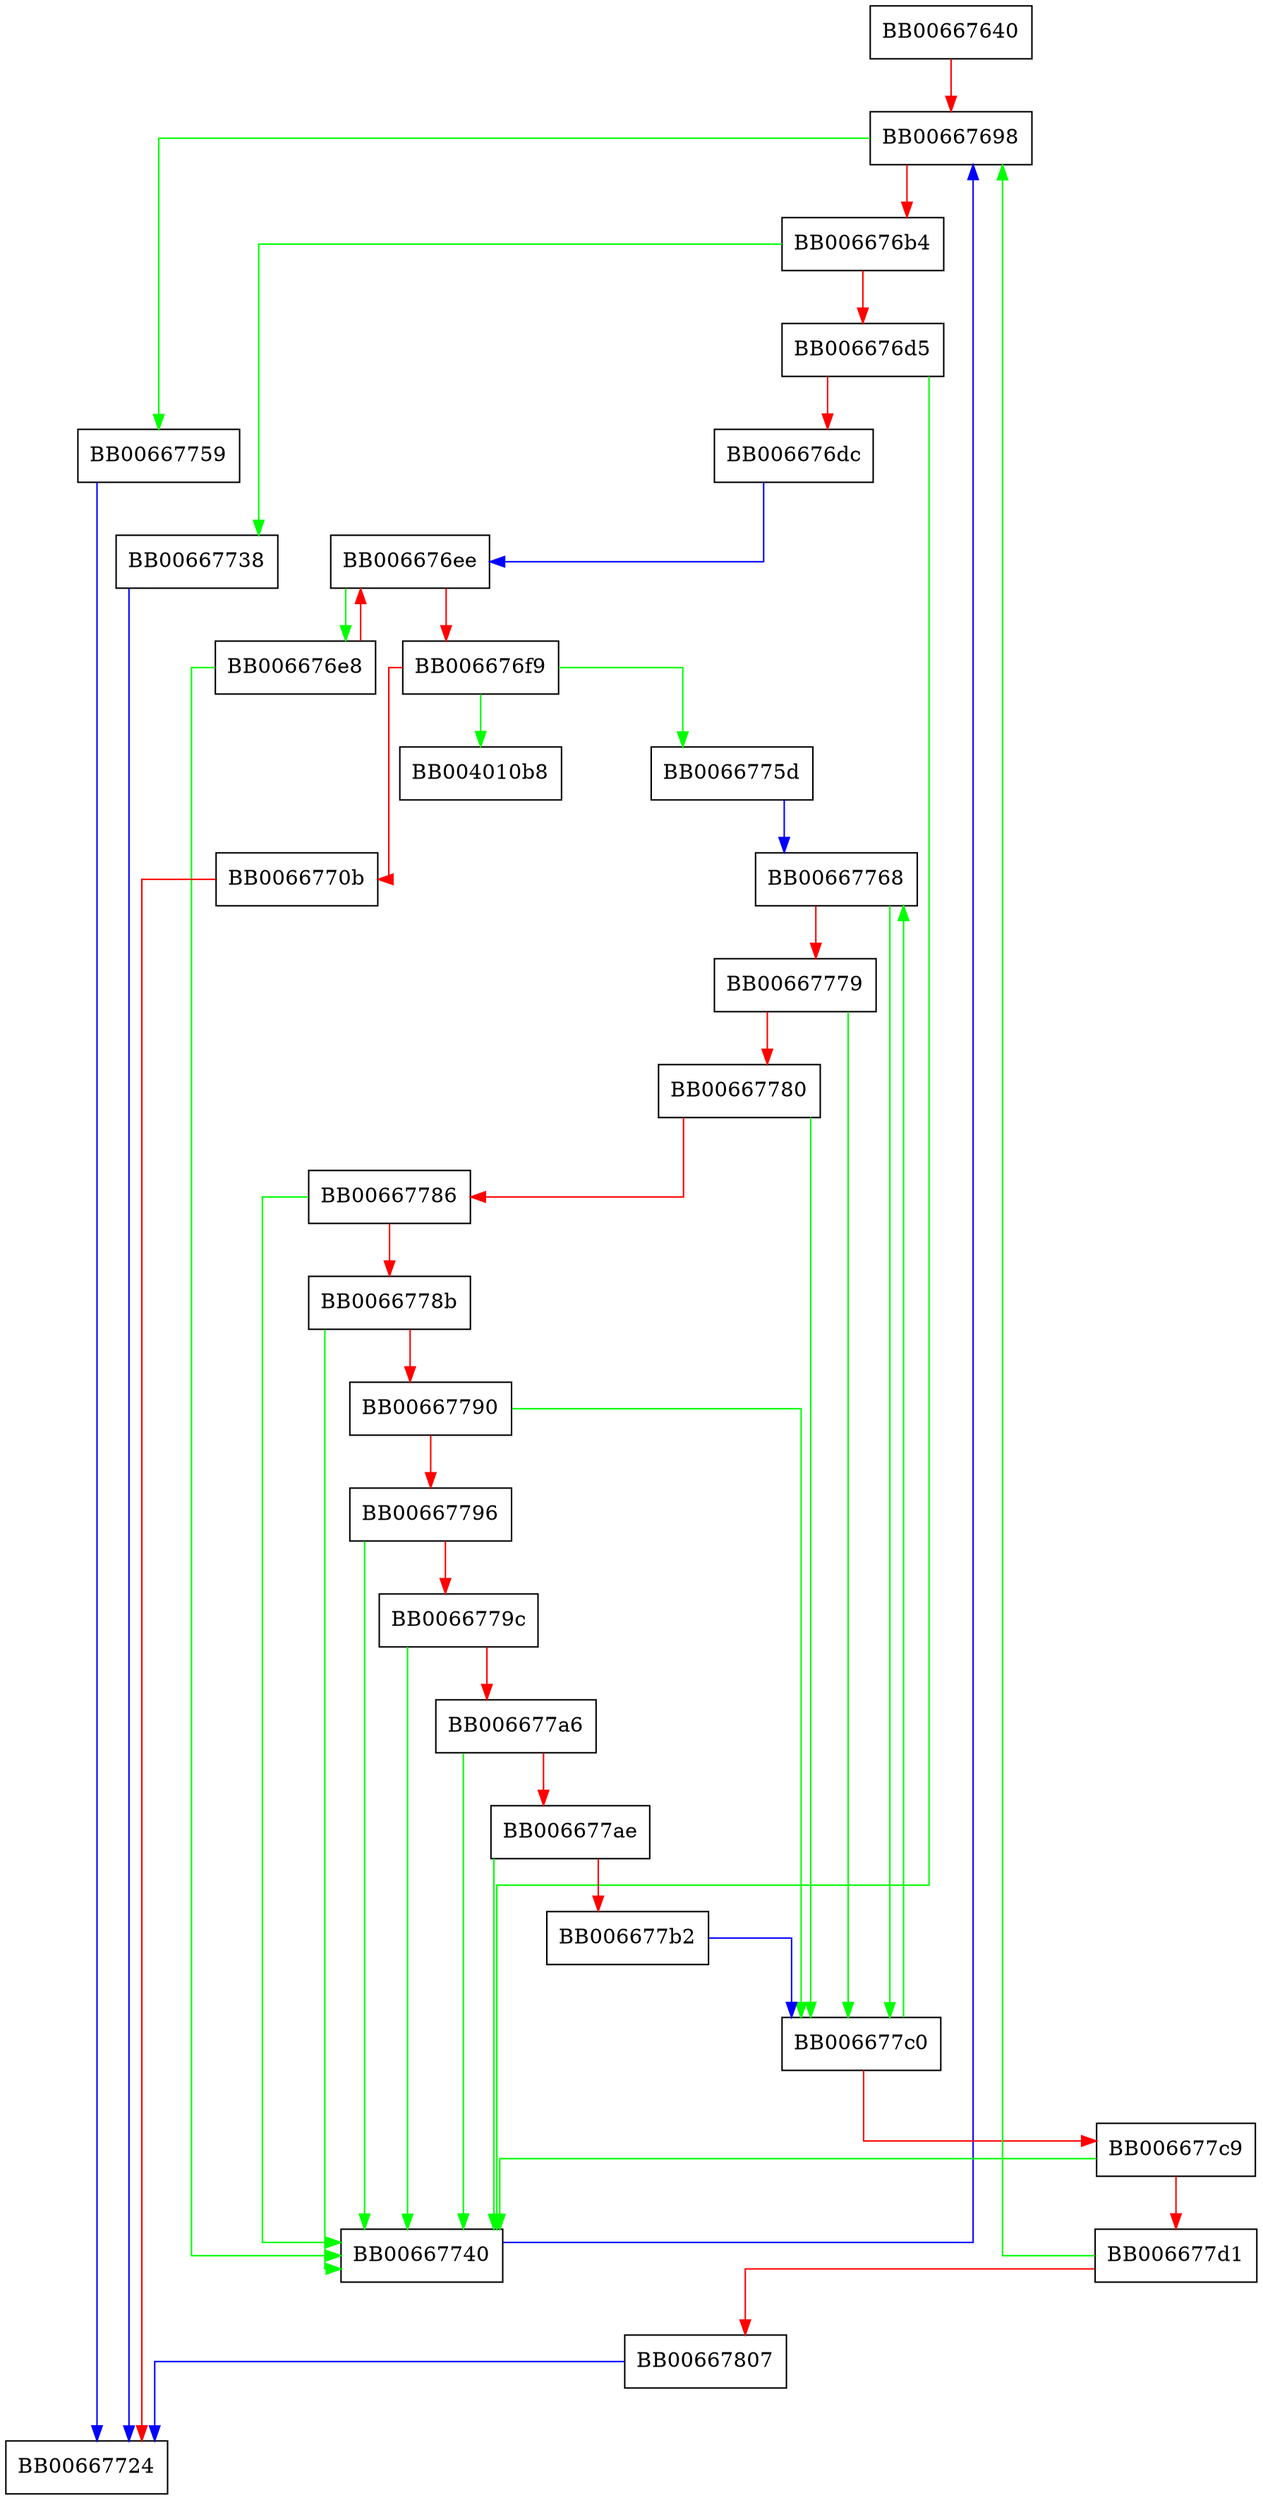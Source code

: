 digraph NAME_CONSTRAINTS_check_CN {
  node [shape="box"];
  graph [splines=ortho];
  BB00667640 -> BB00667698 [color="red"];
  BB00667698 -> BB00667759 [color="green"];
  BB00667698 -> BB006676b4 [color="red"];
  BB006676b4 -> BB00667738 [color="green"];
  BB006676b4 -> BB006676d5 [color="red"];
  BB006676d5 -> BB00667740 [color="green"];
  BB006676d5 -> BB006676dc [color="red"];
  BB006676dc -> BB006676ee [color="blue"];
  BB006676e8 -> BB00667740 [color="green"];
  BB006676e8 -> BB006676ee [color="red"];
  BB006676ee -> BB006676e8 [color="green"];
  BB006676ee -> BB006676f9 [color="red"];
  BB006676f9 -> BB004010b8 [color="green"];
  BB006676f9 -> BB0066775d [color="green"];
  BB006676f9 -> BB0066770b [color="red"];
  BB0066770b -> BB00667724 [color="red"];
  BB00667738 -> BB00667724 [color="blue"];
  BB00667740 -> BB00667698 [color="blue"];
  BB00667759 -> BB00667724 [color="blue"];
  BB0066775d -> BB00667768 [color="blue"];
  BB00667768 -> BB006677c0 [color="green"];
  BB00667768 -> BB00667779 [color="red"];
  BB00667779 -> BB006677c0 [color="green"];
  BB00667779 -> BB00667780 [color="red"];
  BB00667780 -> BB006677c0 [color="green"];
  BB00667780 -> BB00667786 [color="red"];
  BB00667786 -> BB00667740 [color="green"];
  BB00667786 -> BB0066778b [color="red"];
  BB0066778b -> BB00667740 [color="green"];
  BB0066778b -> BB00667790 [color="red"];
  BB00667790 -> BB006677c0 [color="green"];
  BB00667790 -> BB00667796 [color="red"];
  BB00667796 -> BB00667740 [color="green"];
  BB00667796 -> BB0066779c [color="red"];
  BB0066779c -> BB00667740 [color="green"];
  BB0066779c -> BB006677a6 [color="red"];
  BB006677a6 -> BB00667740 [color="green"];
  BB006677a6 -> BB006677ae [color="red"];
  BB006677ae -> BB00667740 [color="green"];
  BB006677ae -> BB006677b2 [color="red"];
  BB006677b2 -> BB006677c0 [color="blue"];
  BB006677c0 -> BB00667768 [color="green"];
  BB006677c0 -> BB006677c9 [color="red"];
  BB006677c9 -> BB00667740 [color="green"];
  BB006677c9 -> BB006677d1 [color="red"];
  BB006677d1 -> BB00667698 [color="green"];
  BB006677d1 -> BB00667807 [color="red"];
  BB00667807 -> BB00667724 [color="blue"];
}